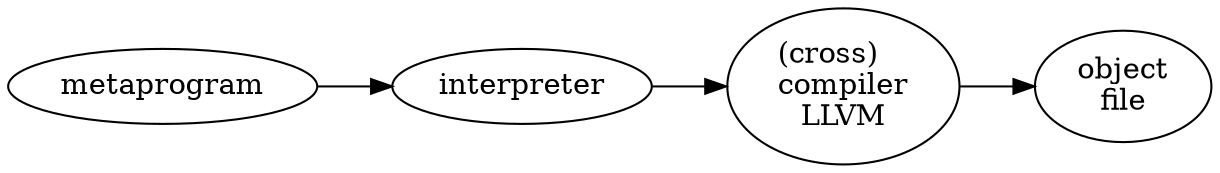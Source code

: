 digraph {
rankdir=LR;
metaprogram -> interpreter -> crosscompiler -> elf
crosscompiler [label="(cross)\lcompiler\lLLVM"];
elf [label="object\lfile"]; 
}